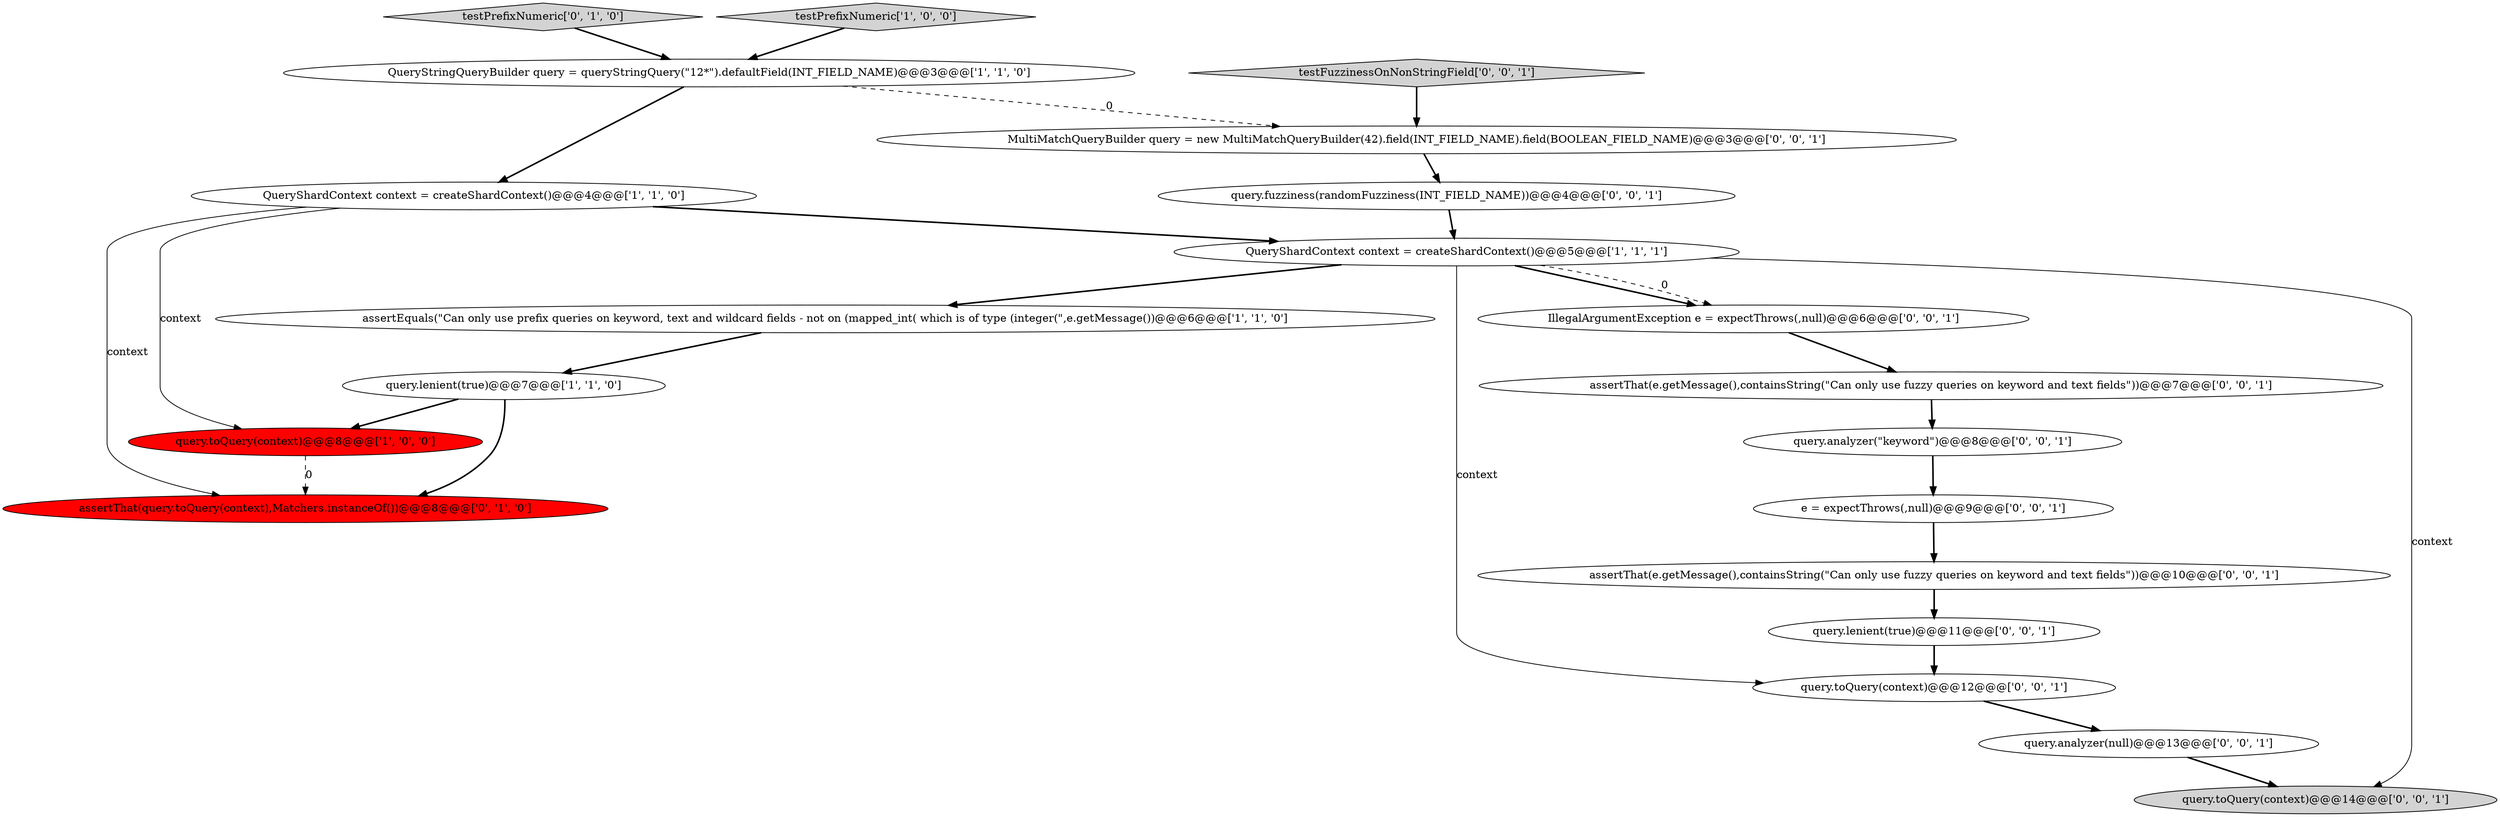 digraph {
17 [style = filled, label = "IllegalArgumentException e = expectThrows(,null)@@@6@@@['0', '0', '1']", fillcolor = white, shape = ellipse image = "AAA0AAABBB3BBB"];
11 [style = filled, label = "e = expectThrows(,null)@@@9@@@['0', '0', '1']", fillcolor = white, shape = ellipse image = "AAA0AAABBB3BBB"];
14 [style = filled, label = "query.analyzer(null)@@@13@@@['0', '0', '1']", fillcolor = white, shape = ellipse image = "AAA0AAABBB3BBB"];
9 [style = filled, label = "query.lenient(true)@@@11@@@['0', '0', '1']", fillcolor = white, shape = ellipse image = "AAA0AAABBB3BBB"];
8 [style = filled, label = "testPrefixNumeric['0', '1', '0']", fillcolor = lightgray, shape = diamond image = "AAA0AAABBB2BBB"];
3 [style = filled, label = "testPrefixNumeric['1', '0', '0']", fillcolor = lightgray, shape = diamond image = "AAA0AAABBB1BBB"];
10 [style = filled, label = "query.fuzziness(randomFuzziness(INT_FIELD_NAME))@@@4@@@['0', '0', '1']", fillcolor = white, shape = ellipse image = "AAA0AAABBB3BBB"];
0 [style = filled, label = "QueryShardContext context = createShardContext()@@@4@@@['1', '1', '0']", fillcolor = white, shape = ellipse image = "AAA0AAABBB1BBB"];
1 [style = filled, label = "QueryShardContext context = createShardContext()@@@5@@@['1', '1', '1']", fillcolor = white, shape = ellipse image = "AAA0AAABBB1BBB"];
19 [style = filled, label = "MultiMatchQueryBuilder query = new MultiMatchQueryBuilder(42).field(INT_FIELD_NAME).field(BOOLEAN_FIELD_NAME)@@@3@@@['0', '0', '1']", fillcolor = white, shape = ellipse image = "AAA0AAABBB3BBB"];
18 [style = filled, label = "assertThat(e.getMessage(),containsString(\"Can only use fuzzy queries on keyword and text fields\"))@@@7@@@['0', '0', '1']", fillcolor = white, shape = ellipse image = "AAA0AAABBB3BBB"];
5 [style = filled, label = "assertEquals(\"Can only use prefix queries on keyword, text and wildcard fields - not on (mapped_int( which is of type (integer(\",e.getMessage())@@@6@@@['1', '1', '0']", fillcolor = white, shape = ellipse image = "AAA0AAABBB1BBB"];
16 [style = filled, label = "assertThat(e.getMessage(),containsString(\"Can only use fuzzy queries on keyword and text fields\"))@@@10@@@['0', '0', '1']", fillcolor = white, shape = ellipse image = "AAA0AAABBB3BBB"];
20 [style = filled, label = "query.toQuery(context)@@@12@@@['0', '0', '1']", fillcolor = white, shape = ellipse image = "AAA0AAABBB3BBB"];
13 [style = filled, label = "query.analyzer(\"keyword\")@@@8@@@['0', '0', '1']", fillcolor = white, shape = ellipse image = "AAA0AAABBB3BBB"];
6 [style = filled, label = "query.toQuery(context)@@@8@@@['1', '0', '0']", fillcolor = red, shape = ellipse image = "AAA1AAABBB1BBB"];
7 [style = filled, label = "assertThat(query.toQuery(context),Matchers.instanceOf())@@@8@@@['0', '1', '0']", fillcolor = red, shape = ellipse image = "AAA1AAABBB2BBB"];
15 [style = filled, label = "query.toQuery(context)@@@14@@@['0', '0', '1']", fillcolor = lightgray, shape = ellipse image = "AAA0AAABBB3BBB"];
2 [style = filled, label = "QueryStringQueryBuilder query = queryStringQuery(\"12*\").defaultField(INT_FIELD_NAME)@@@3@@@['1', '1', '0']", fillcolor = white, shape = ellipse image = "AAA0AAABBB1BBB"];
4 [style = filled, label = "query.lenient(true)@@@7@@@['1', '1', '0']", fillcolor = white, shape = ellipse image = "AAA0AAABBB1BBB"];
12 [style = filled, label = "testFuzzinessOnNonStringField['0', '0', '1']", fillcolor = lightgray, shape = diamond image = "AAA0AAABBB3BBB"];
1->5 [style = bold, label=""];
11->16 [style = bold, label=""];
2->19 [style = dashed, label="0"];
4->6 [style = bold, label=""];
6->7 [style = dashed, label="0"];
19->10 [style = bold, label=""];
9->20 [style = bold, label=""];
20->14 [style = bold, label=""];
13->11 [style = bold, label=""];
4->7 [style = bold, label=""];
1->17 [style = bold, label=""];
2->0 [style = bold, label=""];
1->20 [style = solid, label="context"];
1->17 [style = dashed, label="0"];
3->2 [style = bold, label=""];
8->2 [style = bold, label=""];
0->1 [style = bold, label=""];
1->15 [style = solid, label="context"];
0->6 [style = solid, label="context"];
5->4 [style = bold, label=""];
18->13 [style = bold, label=""];
0->7 [style = solid, label="context"];
14->15 [style = bold, label=""];
12->19 [style = bold, label=""];
10->1 [style = bold, label=""];
16->9 [style = bold, label=""];
17->18 [style = bold, label=""];
}
